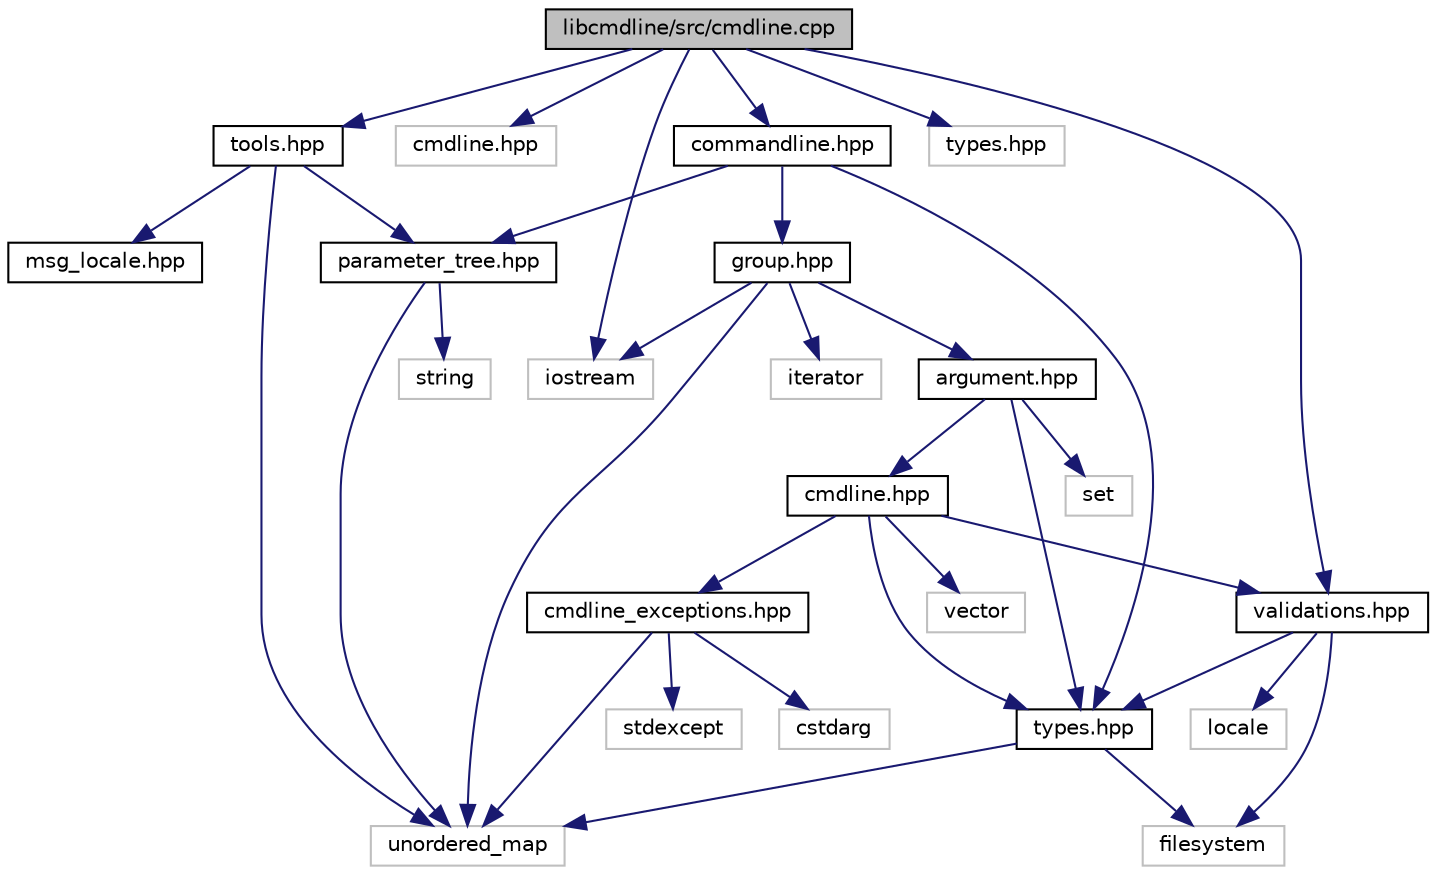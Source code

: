 digraph "libcmdline/src/cmdline.cpp"
{
 // LATEX_PDF_SIZE
  edge [fontname="Helvetica",fontsize="10",labelfontname="Helvetica",labelfontsize="10"];
  node [fontname="Helvetica",fontsize="10",shape=record];
  Node1 [label="libcmdline/src/cmdline.cpp",height=0.2,width=0.4,color="black", fillcolor="grey75", style="filled", fontcolor="black",tooltip=" "];
  Node1 -> Node2 [color="midnightblue",fontsize="10",style="solid"];
  Node2 [label="iostream",height=0.2,width=0.4,color="grey75", fillcolor="white", style="filled",tooltip=" "];
  Node1 -> Node3 [color="midnightblue",fontsize="10",style="solid"];
  Node3 [label="cmdline.hpp",height=0.2,width=0.4,color="grey75", fillcolor="white", style="filled",tooltip=" "];
  Node1 -> Node4 [color="midnightblue",fontsize="10",style="solid"];
  Node4 [label="commandline.hpp",height=0.2,width=0.4,color="black", fillcolor="white", style="filled",URL="$d9/d91/commandline_8hpp.html",tooltip=" "];
  Node4 -> Node5 [color="midnightblue",fontsize="10",style="solid"];
  Node5 [label="types.hpp",height=0.2,width=0.4,color="black", fillcolor="white", style="filled",URL="$db/d2a/libcmdline_2include_2types_8hpp.html",tooltip=" "];
  Node5 -> Node6 [color="midnightblue",fontsize="10",style="solid"];
  Node6 [label="filesystem",height=0.2,width=0.4,color="grey75", fillcolor="white", style="filled",tooltip=" "];
  Node5 -> Node7 [color="midnightblue",fontsize="10",style="solid"];
  Node7 [label="unordered_map",height=0.2,width=0.4,color="grey75", fillcolor="white", style="filled",tooltip=" "];
  Node4 -> Node8 [color="midnightblue",fontsize="10",style="solid"];
  Node8 [label="group.hpp",height=0.2,width=0.4,color="black", fillcolor="white", style="filled",URL="$d8/d3d/group_8hpp.html",tooltip=" "];
  Node8 -> Node2 [color="midnightblue",fontsize="10",style="solid"];
  Node8 -> Node7 [color="midnightblue",fontsize="10",style="solid"];
  Node8 -> Node9 [color="midnightblue",fontsize="10",style="solid"];
  Node9 [label="iterator",height=0.2,width=0.4,color="grey75", fillcolor="white", style="filled",tooltip=" "];
  Node8 -> Node10 [color="midnightblue",fontsize="10",style="solid"];
  Node10 [label="argument.hpp",height=0.2,width=0.4,color="black", fillcolor="white", style="filled",URL="$d5/d04/argument_8hpp.html",tooltip=" "];
  Node10 -> Node11 [color="midnightblue",fontsize="10",style="solid"];
  Node11 [label="set",height=0.2,width=0.4,color="grey75", fillcolor="white", style="filled",tooltip=" "];
  Node10 -> Node12 [color="midnightblue",fontsize="10",style="solid"];
  Node12 [label="cmdline.hpp",height=0.2,width=0.4,color="black", fillcolor="white", style="filled",URL="$d5/dff/libcmdline_2include_2cmdline_8hpp.html",tooltip=" "];
  Node12 -> Node13 [color="midnightblue",fontsize="10",style="solid"];
  Node13 [label="vector",height=0.2,width=0.4,color="grey75", fillcolor="white", style="filled",tooltip=" "];
  Node12 -> Node5 [color="midnightblue",fontsize="10",style="solid"];
  Node12 -> Node14 [color="midnightblue",fontsize="10",style="solid"];
  Node14 [label="validations.hpp",height=0.2,width=0.4,color="black", fillcolor="white", style="filled",URL="$de/d6e/validations_8hpp.html",tooltip=" "];
  Node14 -> Node6 [color="midnightblue",fontsize="10",style="solid"];
  Node14 -> Node15 [color="midnightblue",fontsize="10",style="solid"];
  Node15 [label="locale",height=0.2,width=0.4,color="grey75", fillcolor="white", style="filled",tooltip=" "];
  Node14 -> Node5 [color="midnightblue",fontsize="10",style="solid"];
  Node12 -> Node16 [color="midnightblue",fontsize="10",style="solid"];
  Node16 [label="cmdline_exceptions.hpp",height=0.2,width=0.4,color="black", fillcolor="white", style="filled",URL="$d7/d05/libcmdline_2include_2cmdline__exceptions_8hpp.html",tooltip=" "];
  Node16 -> Node17 [color="midnightblue",fontsize="10",style="solid"];
  Node17 [label="stdexcept",height=0.2,width=0.4,color="grey75", fillcolor="white", style="filled",tooltip=" "];
  Node16 -> Node7 [color="midnightblue",fontsize="10",style="solid"];
  Node16 -> Node18 [color="midnightblue",fontsize="10",style="solid"];
  Node18 [label="cstdarg",height=0.2,width=0.4,color="grey75", fillcolor="white", style="filled",tooltip=" "];
  Node10 -> Node5 [color="midnightblue",fontsize="10",style="solid"];
  Node4 -> Node19 [color="midnightblue",fontsize="10",style="solid"];
  Node19 [label="parameter_tree.hpp",height=0.2,width=0.4,color="black", fillcolor="white", style="filled",URL="$da/dc6/parameter__tree_8hpp.html",tooltip=" "];
  Node19 -> Node20 [color="midnightblue",fontsize="10",style="solid"];
  Node20 [label="string",height=0.2,width=0.4,color="grey75", fillcolor="white", style="filled",tooltip=" "];
  Node19 -> Node7 [color="midnightblue",fontsize="10",style="solid"];
  Node1 -> Node21 [color="midnightblue",fontsize="10",style="solid"];
  Node21 [label="types.hpp",height=0.2,width=0.4,color="grey75", fillcolor="white", style="filled",tooltip=" "];
  Node1 -> Node14 [color="midnightblue",fontsize="10",style="solid"];
  Node1 -> Node22 [color="midnightblue",fontsize="10",style="solid"];
  Node22 [label="tools.hpp",height=0.2,width=0.4,color="black", fillcolor="white", style="filled",URL="$de/d71/tools_8hpp.html",tooltip=" "];
  Node22 -> Node7 [color="midnightblue",fontsize="10",style="solid"];
  Node22 -> Node19 [color="midnightblue",fontsize="10",style="solid"];
  Node22 -> Node23 [color="midnightblue",fontsize="10",style="solid"];
  Node23 [label="msg_locale.hpp",height=0.2,width=0.4,color="black", fillcolor="white", style="filled",URL="$d2/d63/msg__locale_8hpp.html",tooltip=" "];
}
